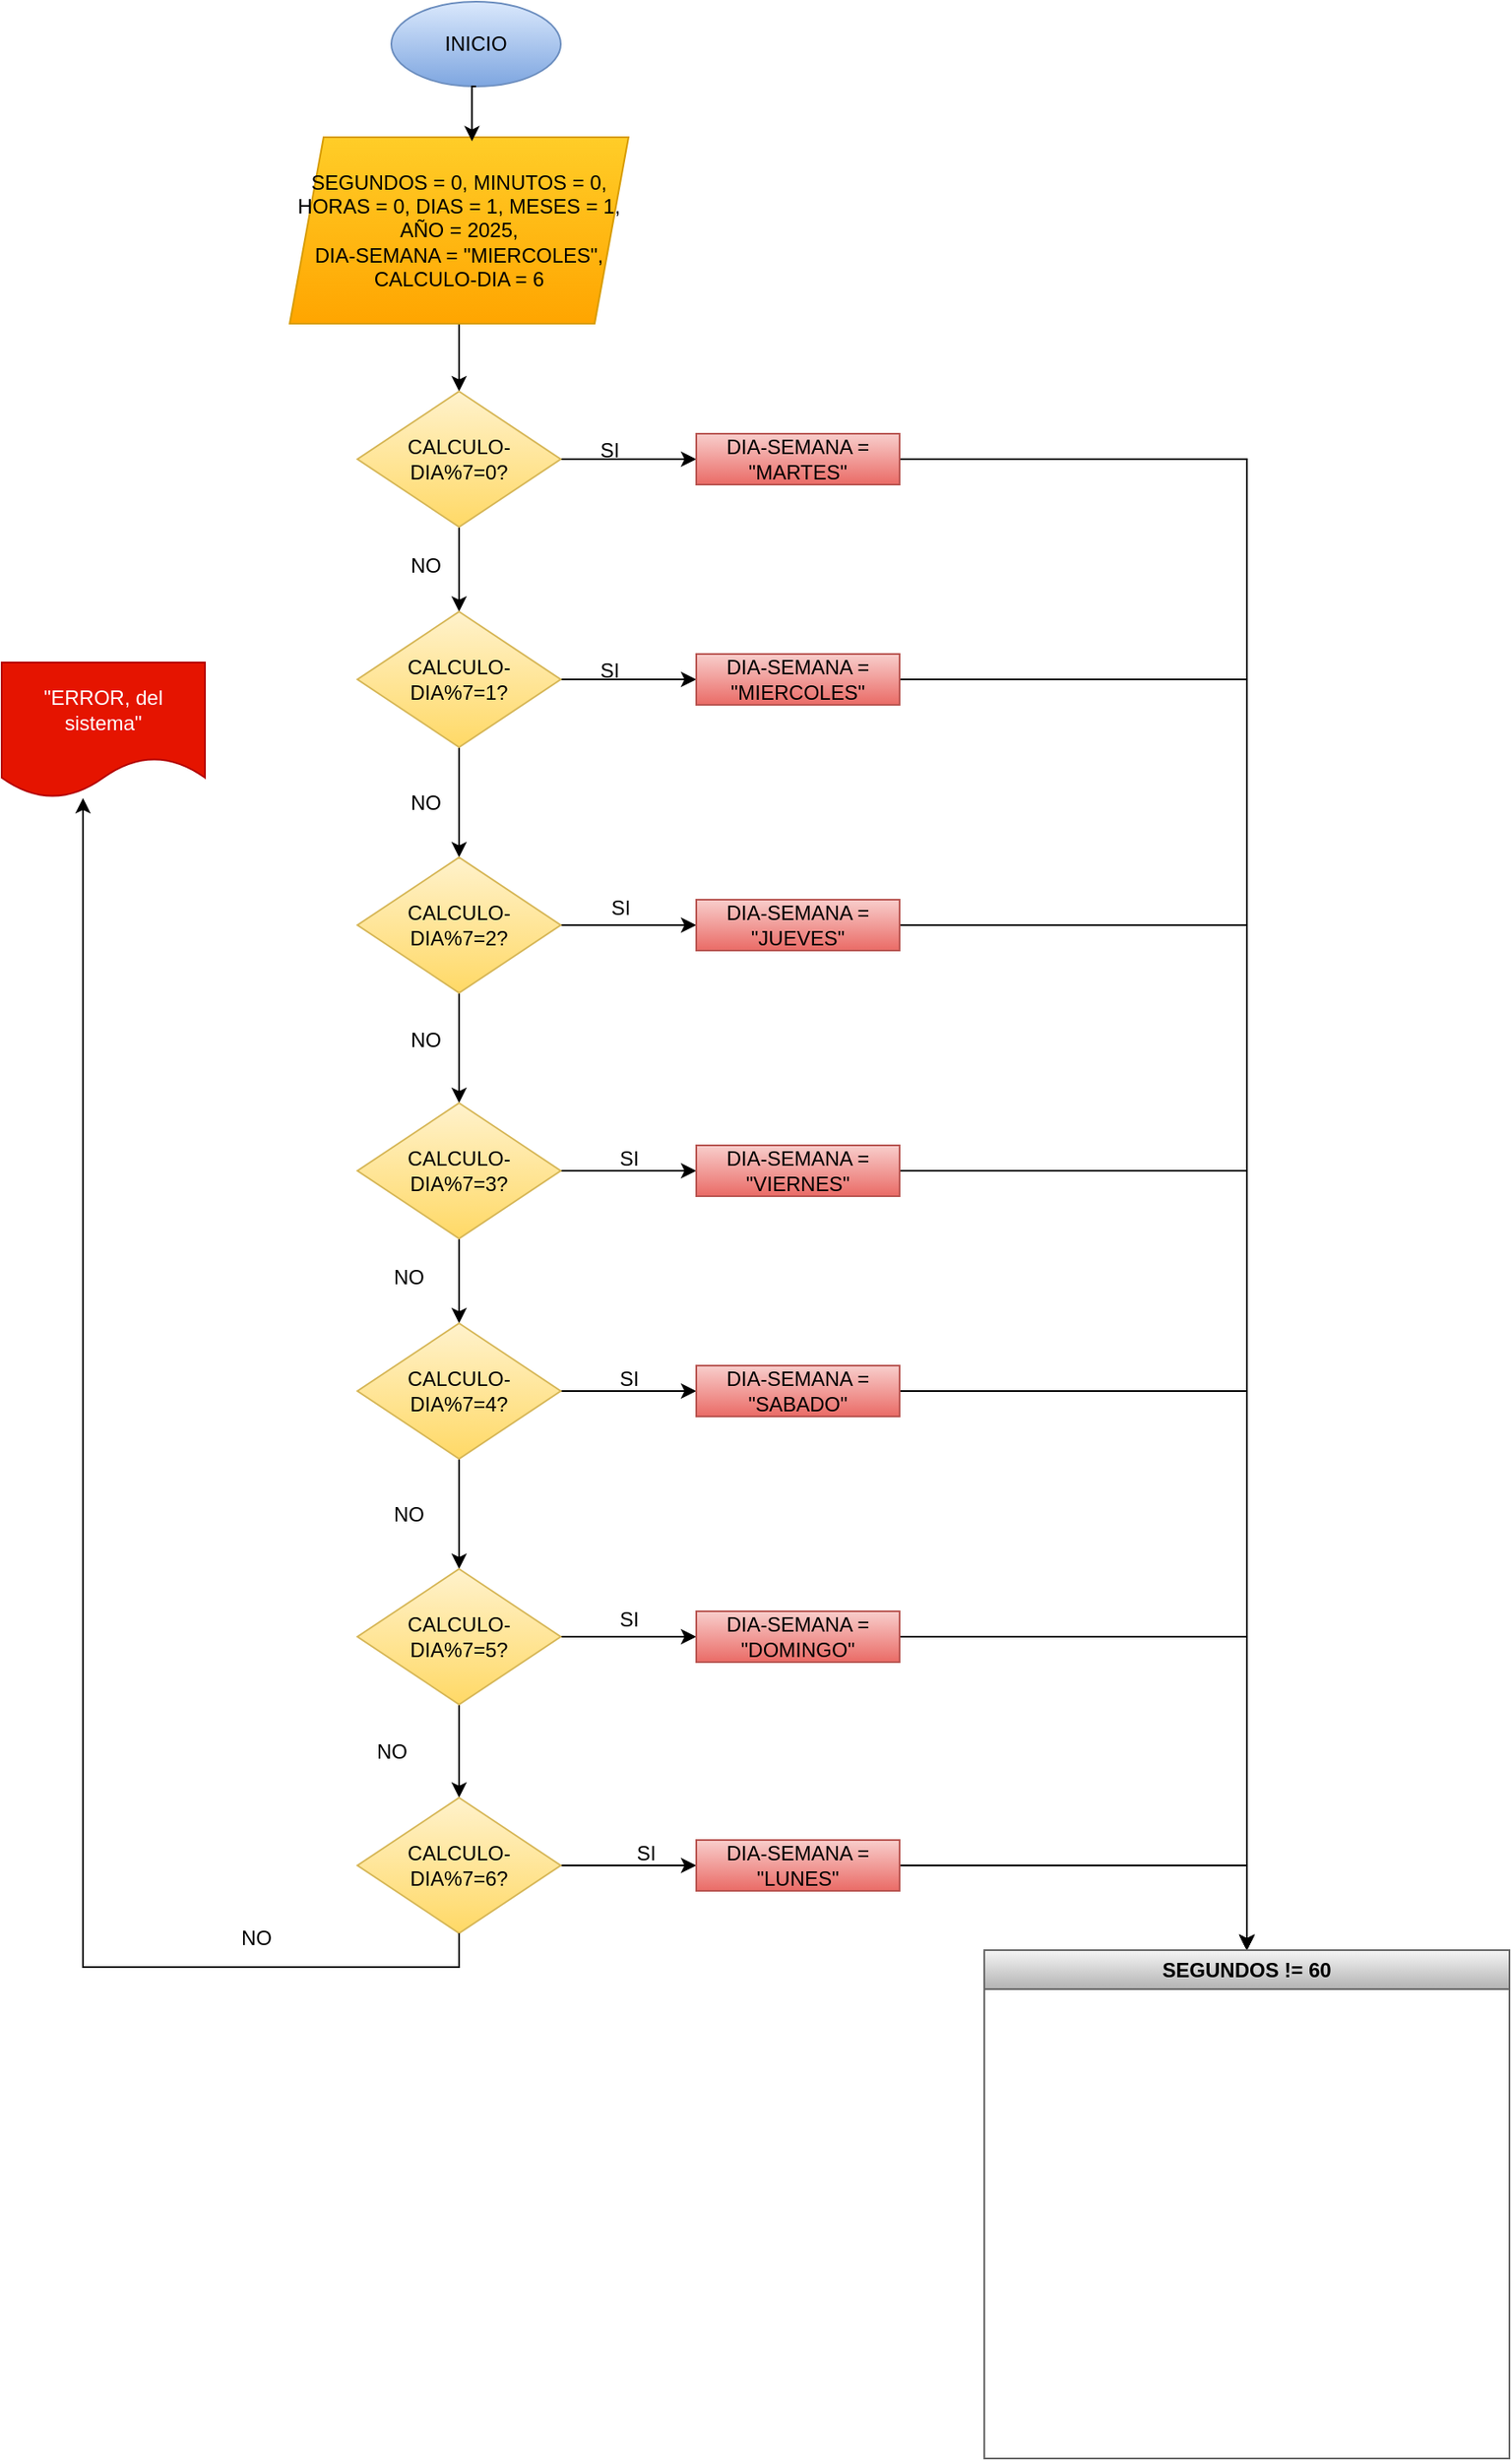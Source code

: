 <mxfile version="26.1.1">
  <diagram name="Página-1" id="ssY0a-lsV6pVMud-pwid">
    <mxGraphModel dx="2514" dy="1240" grid="1" gridSize="10" guides="1" tooltips="1" connect="1" arrows="1" fold="1" page="1" pageScale="1" pageWidth="827" pageHeight="1169" math="0" shadow="0">
      <root>
        <mxCell id="0" />
        <mxCell id="1" parent="0" />
        <mxCell id="2XEeb3x4QMcPgkgz6Vr9-1" value="INICIO" style="ellipse;whiteSpace=wrap;html=1;fillColor=#dae8fc;gradientColor=#7ea6e0;strokeColor=#6c8ebf;" vertex="1" parent="1">
          <mxGeometry x="350" y="40" width="100" height="50" as="geometry" />
        </mxCell>
        <mxCell id="2XEeb3x4QMcPgkgz6Vr9-38" style="edgeStyle=orthogonalEdgeStyle;rounded=0;orthogonalLoop=1;jettySize=auto;html=1;exitX=0.5;exitY=1;exitDx=0;exitDy=0;entryX=0.5;entryY=0;entryDx=0;entryDy=0;" edge="1" parent="1" source="2XEeb3x4QMcPgkgz6Vr9-2" target="2XEeb3x4QMcPgkgz6Vr9-7">
          <mxGeometry relative="1" as="geometry" />
        </mxCell>
        <mxCell id="2XEeb3x4QMcPgkgz6Vr9-2" value="SEGUNDOS = 0, MINUTOS = 0, HORAS = 0, DIAS = 1, MESES = 1, AÑO = 2025,&lt;div&gt;DIA-SEMANA = &quot;MIERCOLES&quot;, CALCULO-DIA = 6&lt;/div&gt;" style="shape=parallelogram;perimeter=parallelogramPerimeter;whiteSpace=wrap;html=1;fixedSize=1;fillColor=#ffcd28;gradientColor=#ffa500;strokeColor=#d79b00;" vertex="1" parent="1">
          <mxGeometry x="290" y="120" width="200" height="110" as="geometry" />
        </mxCell>
        <mxCell id="2XEeb3x4QMcPgkgz6Vr9-21" style="edgeStyle=orthogonalEdgeStyle;rounded=0;orthogonalLoop=1;jettySize=auto;html=1;exitX=1;exitY=0.5;exitDx=0;exitDy=0;entryX=0;entryY=0.5;entryDx=0;entryDy=0;" edge="1" parent="1" source="2XEeb3x4QMcPgkgz6Vr9-7" target="2XEeb3x4QMcPgkgz6Vr9-13">
          <mxGeometry relative="1" as="geometry" />
        </mxCell>
        <mxCell id="2XEeb3x4QMcPgkgz6Vr9-39" style="edgeStyle=orthogonalEdgeStyle;rounded=0;orthogonalLoop=1;jettySize=auto;html=1;entryX=0.5;entryY=0;entryDx=0;entryDy=0;" edge="1" parent="1" source="2XEeb3x4QMcPgkgz6Vr9-7" target="2XEeb3x4QMcPgkgz6Vr9-8">
          <mxGeometry relative="1" as="geometry" />
        </mxCell>
        <mxCell id="2XEeb3x4QMcPgkgz6Vr9-7" value="CALCULO-DIA%7=0?" style="rhombus;whiteSpace=wrap;html=1;fillColor=#fff2cc;gradientColor=#ffd966;strokeColor=#d6b656;" vertex="1" parent="1">
          <mxGeometry x="330" y="270" width="120" height="80" as="geometry" />
        </mxCell>
        <mxCell id="2XEeb3x4QMcPgkgz6Vr9-22" style="edgeStyle=orthogonalEdgeStyle;rounded=0;orthogonalLoop=1;jettySize=auto;html=1;exitX=1;exitY=0.5;exitDx=0;exitDy=0;entryX=0;entryY=0.5;entryDx=0;entryDy=0;" edge="1" parent="1" source="2XEeb3x4QMcPgkgz6Vr9-8" target="2XEeb3x4QMcPgkgz6Vr9-14">
          <mxGeometry relative="1" as="geometry" />
        </mxCell>
        <mxCell id="2XEeb3x4QMcPgkgz6Vr9-40" style="edgeStyle=orthogonalEdgeStyle;rounded=0;orthogonalLoop=1;jettySize=auto;html=1;exitX=0.5;exitY=1;exitDx=0;exitDy=0;entryX=0.5;entryY=0;entryDx=0;entryDy=0;" edge="1" parent="1" source="2XEeb3x4QMcPgkgz6Vr9-8" target="2XEeb3x4QMcPgkgz6Vr9-9">
          <mxGeometry relative="1" as="geometry">
            <mxPoint x="380" y="510" as="targetPoint" />
          </mxGeometry>
        </mxCell>
        <mxCell id="2XEeb3x4QMcPgkgz6Vr9-8" value="CALCULO-DIA%7=1?" style="rhombus;whiteSpace=wrap;html=1;fillColor=#fff2cc;gradientColor=#ffd966;strokeColor=#d6b656;" vertex="1" parent="1">
          <mxGeometry x="330" y="400" width="120" height="80" as="geometry" />
        </mxCell>
        <mxCell id="2XEeb3x4QMcPgkgz6Vr9-23" style="edgeStyle=orthogonalEdgeStyle;rounded=0;orthogonalLoop=1;jettySize=auto;html=1;exitX=1;exitY=0.5;exitDx=0;exitDy=0;entryX=0;entryY=0.5;entryDx=0;entryDy=0;" edge="1" parent="1" source="2XEeb3x4QMcPgkgz6Vr9-9" target="2XEeb3x4QMcPgkgz6Vr9-15">
          <mxGeometry relative="1" as="geometry">
            <mxPoint x="510" y="585" as="targetPoint" />
          </mxGeometry>
        </mxCell>
        <mxCell id="2XEeb3x4QMcPgkgz6Vr9-41" style="edgeStyle=orthogonalEdgeStyle;rounded=0;orthogonalLoop=1;jettySize=auto;html=1;exitX=0.5;exitY=1;exitDx=0;exitDy=0;entryX=0.5;entryY=0;entryDx=0;entryDy=0;" edge="1" parent="1" source="2XEeb3x4QMcPgkgz6Vr9-9" target="2XEeb3x4QMcPgkgz6Vr9-10">
          <mxGeometry relative="1" as="geometry" />
        </mxCell>
        <mxCell id="2XEeb3x4QMcPgkgz6Vr9-9" value="CALCULO-DIA%7=2?" style="rhombus;whiteSpace=wrap;html=1;fillColor=#fff2cc;gradientColor=#ffd966;strokeColor=#d6b656;" vertex="1" parent="1">
          <mxGeometry x="330" y="545" width="120" height="80" as="geometry" />
        </mxCell>
        <mxCell id="2XEeb3x4QMcPgkgz6Vr9-24" style="edgeStyle=orthogonalEdgeStyle;rounded=0;orthogonalLoop=1;jettySize=auto;html=1;exitX=1;exitY=0.5;exitDx=0;exitDy=0;entryX=0;entryY=0.5;entryDx=0;entryDy=0;" edge="1" parent="1" source="2XEeb3x4QMcPgkgz6Vr9-10" target="2XEeb3x4QMcPgkgz6Vr9-16">
          <mxGeometry relative="1" as="geometry">
            <mxPoint x="520" y="730.333" as="targetPoint" />
          </mxGeometry>
        </mxCell>
        <mxCell id="2XEeb3x4QMcPgkgz6Vr9-42" style="edgeStyle=orthogonalEdgeStyle;rounded=0;orthogonalLoop=1;jettySize=auto;html=1;exitX=0.5;exitY=1;exitDx=0;exitDy=0;entryX=0.5;entryY=0;entryDx=0;entryDy=0;" edge="1" parent="1" source="2XEeb3x4QMcPgkgz6Vr9-10" target="2XEeb3x4QMcPgkgz6Vr9-11">
          <mxGeometry relative="1" as="geometry" />
        </mxCell>
        <mxCell id="2XEeb3x4QMcPgkgz6Vr9-10" value="CALCULO-DIA%7=3?" style="rhombus;whiteSpace=wrap;html=1;fillColor=#fff2cc;gradientColor=#ffd966;strokeColor=#d6b656;" vertex="1" parent="1">
          <mxGeometry x="330" y="690" width="120" height="80" as="geometry" />
        </mxCell>
        <mxCell id="2XEeb3x4QMcPgkgz6Vr9-25" style="edgeStyle=orthogonalEdgeStyle;rounded=0;orthogonalLoop=1;jettySize=auto;html=1;exitX=1;exitY=0.5;exitDx=0;exitDy=0;" edge="1" parent="1" source="2XEeb3x4QMcPgkgz6Vr9-11" target="2XEeb3x4QMcPgkgz6Vr9-17">
          <mxGeometry relative="1" as="geometry" />
        </mxCell>
        <mxCell id="2XEeb3x4QMcPgkgz6Vr9-43" style="edgeStyle=orthogonalEdgeStyle;rounded=0;orthogonalLoop=1;jettySize=auto;html=1;exitX=0.5;exitY=1;exitDx=0;exitDy=0;entryX=0.5;entryY=0;entryDx=0;entryDy=0;" edge="1" parent="1" source="2XEeb3x4QMcPgkgz6Vr9-11" target="2XEeb3x4QMcPgkgz6Vr9-12">
          <mxGeometry relative="1" as="geometry" />
        </mxCell>
        <mxCell id="2XEeb3x4QMcPgkgz6Vr9-11" value="CALCULO-DIA%7=4?" style="rhombus;whiteSpace=wrap;html=1;fillColor=#fff2cc;gradientColor=#ffd966;strokeColor=#d6b656;" vertex="1" parent="1">
          <mxGeometry x="330" y="820" width="120" height="80" as="geometry" />
        </mxCell>
        <mxCell id="2XEeb3x4QMcPgkgz6Vr9-26" style="edgeStyle=orthogonalEdgeStyle;rounded=0;orthogonalLoop=1;jettySize=auto;html=1;exitX=1;exitY=0.5;exitDx=0;exitDy=0;entryX=0;entryY=0.5;entryDx=0;entryDy=0;" edge="1" parent="1" source="2XEeb3x4QMcPgkgz6Vr9-12" target="2XEeb3x4QMcPgkgz6Vr9-18">
          <mxGeometry relative="1" as="geometry" />
        </mxCell>
        <mxCell id="2XEeb3x4QMcPgkgz6Vr9-44" style="edgeStyle=orthogonalEdgeStyle;rounded=0;orthogonalLoop=1;jettySize=auto;html=1;exitX=0.5;exitY=1;exitDx=0;exitDy=0;entryX=0.5;entryY=0;entryDx=0;entryDy=0;entryPerimeter=0;" edge="1" parent="1" source="2XEeb3x4QMcPgkgz6Vr9-12" target="2XEeb3x4QMcPgkgz6Vr9-19">
          <mxGeometry relative="1" as="geometry" />
        </mxCell>
        <mxCell id="2XEeb3x4QMcPgkgz6Vr9-12" value="CALCULO-DIA%7=5?" style="rhombus;whiteSpace=wrap;html=1;fillColor=#fff2cc;gradientColor=#ffd966;strokeColor=#d6b656;" vertex="1" parent="1">
          <mxGeometry x="330" y="965" width="120" height="80" as="geometry" />
        </mxCell>
        <mxCell id="2XEeb3x4QMcPgkgz6Vr9-57" style="edgeStyle=orthogonalEdgeStyle;rounded=0;orthogonalLoop=1;jettySize=auto;html=1;exitX=1;exitY=0.5;exitDx=0;exitDy=0;entryX=0.5;entryY=0;entryDx=0;entryDy=0;" edge="1" parent="1" source="2XEeb3x4QMcPgkgz6Vr9-13" target="2XEeb3x4QMcPgkgz6Vr9-56">
          <mxGeometry relative="1" as="geometry" />
        </mxCell>
        <mxCell id="2XEeb3x4QMcPgkgz6Vr9-13" value="DIA-SEMANA = &quot;MARTES&quot;" style="rounded=0;whiteSpace=wrap;html=1;fillColor=#f8cecc;gradientColor=#ea6b66;strokeColor=#b85450;" vertex="1" parent="1">
          <mxGeometry x="530" y="295" width="120" height="30" as="geometry" />
        </mxCell>
        <mxCell id="2XEeb3x4QMcPgkgz6Vr9-64" style="edgeStyle=orthogonalEdgeStyle;rounded=0;orthogonalLoop=1;jettySize=auto;html=1;exitX=1;exitY=0.5;exitDx=0;exitDy=0;entryX=0.5;entryY=0;entryDx=0;entryDy=0;" edge="1" parent="1" source="2XEeb3x4QMcPgkgz6Vr9-14" target="2XEeb3x4QMcPgkgz6Vr9-56">
          <mxGeometry relative="1" as="geometry" />
        </mxCell>
        <mxCell id="2XEeb3x4QMcPgkgz6Vr9-14" value="DIA-SEMANA = &quot;MIERCOLES&quot;" style="rounded=0;whiteSpace=wrap;html=1;fillColor=#f8cecc;gradientColor=#ea6b66;strokeColor=#b85450;" vertex="1" parent="1">
          <mxGeometry x="530" y="425" width="120" height="30" as="geometry" />
        </mxCell>
        <mxCell id="2XEeb3x4QMcPgkgz6Vr9-65" style="edgeStyle=orthogonalEdgeStyle;rounded=0;orthogonalLoop=1;jettySize=auto;html=1;exitX=1;exitY=0.5;exitDx=0;exitDy=0;entryX=0.5;entryY=0;entryDx=0;entryDy=0;" edge="1" parent="1" source="2XEeb3x4QMcPgkgz6Vr9-15" target="2XEeb3x4QMcPgkgz6Vr9-56">
          <mxGeometry relative="1" as="geometry" />
        </mxCell>
        <mxCell id="2XEeb3x4QMcPgkgz6Vr9-15" value="DIA-SEMANA = &quot;JUEVES&quot;" style="rounded=0;whiteSpace=wrap;html=1;fillColor=#f8cecc;gradientColor=#ea6b66;strokeColor=#b85450;" vertex="1" parent="1">
          <mxGeometry x="530" y="570" width="120" height="30" as="geometry" />
        </mxCell>
        <mxCell id="2XEeb3x4QMcPgkgz6Vr9-62" style="edgeStyle=orthogonalEdgeStyle;rounded=0;orthogonalLoop=1;jettySize=auto;html=1;exitX=1;exitY=0.5;exitDx=0;exitDy=0;entryX=0.5;entryY=0;entryDx=0;entryDy=0;" edge="1" parent="1" source="2XEeb3x4QMcPgkgz6Vr9-16" target="2XEeb3x4QMcPgkgz6Vr9-56">
          <mxGeometry relative="1" as="geometry">
            <mxPoint x="860" y="1170" as="targetPoint" />
          </mxGeometry>
        </mxCell>
        <mxCell id="2XEeb3x4QMcPgkgz6Vr9-16" value="DIA-SEMANA = &quot;VIERNES&quot;" style="rounded=0;whiteSpace=wrap;html=1;fillColor=#f8cecc;gradientColor=#ea6b66;strokeColor=#b85450;" vertex="1" parent="1">
          <mxGeometry x="530" y="715" width="120" height="30" as="geometry" />
        </mxCell>
        <mxCell id="2XEeb3x4QMcPgkgz6Vr9-61" style="edgeStyle=orthogonalEdgeStyle;rounded=0;orthogonalLoop=1;jettySize=auto;html=1;exitX=1;exitY=0.5;exitDx=0;exitDy=0;" edge="1" parent="1" source="2XEeb3x4QMcPgkgz6Vr9-17" target="2XEeb3x4QMcPgkgz6Vr9-56">
          <mxGeometry relative="1" as="geometry">
            <mxPoint x="860" y="1180" as="targetPoint" />
          </mxGeometry>
        </mxCell>
        <mxCell id="2XEeb3x4QMcPgkgz6Vr9-17" value="DIA-SEMANA = &quot;SABADO&quot;" style="rounded=0;whiteSpace=wrap;html=1;fillColor=#f8cecc;gradientColor=#ea6b66;strokeColor=#b85450;" vertex="1" parent="1">
          <mxGeometry x="530" y="845" width="120" height="30" as="geometry" />
        </mxCell>
        <mxCell id="2XEeb3x4QMcPgkgz6Vr9-59" style="edgeStyle=orthogonalEdgeStyle;rounded=0;orthogonalLoop=1;jettySize=auto;html=1;exitX=1;exitY=0.5;exitDx=0;exitDy=0;entryX=0.5;entryY=0;entryDx=0;entryDy=0;" edge="1" parent="1" source="2XEeb3x4QMcPgkgz6Vr9-18" target="2XEeb3x4QMcPgkgz6Vr9-56">
          <mxGeometry relative="1" as="geometry">
            <mxPoint x="850" y="1005" as="targetPoint" />
          </mxGeometry>
        </mxCell>
        <mxCell id="2XEeb3x4QMcPgkgz6Vr9-18" value="DIA-SEMANA = &quot;DOMINGO&quot;" style="rounded=0;whiteSpace=wrap;html=1;fillColor=#f8cecc;gradientColor=#ea6b66;strokeColor=#b85450;" vertex="1" parent="1">
          <mxGeometry x="530" y="990" width="120" height="30" as="geometry" />
        </mxCell>
        <mxCell id="2XEeb3x4QMcPgkgz6Vr9-27" style="edgeStyle=orthogonalEdgeStyle;rounded=0;orthogonalLoop=1;jettySize=auto;html=1;exitX=1;exitY=0.5;exitDx=0;exitDy=0;entryX=0;entryY=0.5;entryDx=0;entryDy=0;" edge="1" parent="1" source="2XEeb3x4QMcPgkgz6Vr9-19" target="2XEeb3x4QMcPgkgz6Vr9-20">
          <mxGeometry relative="1" as="geometry">
            <mxPoint x="500" y="1150" as="targetPoint" />
          </mxGeometry>
        </mxCell>
        <mxCell id="2XEeb3x4QMcPgkgz6Vr9-19" value="CALCULO-DIA%7=6?" style="rhombus;whiteSpace=wrap;html=1;fillColor=#fff2cc;gradientColor=#ffd966;strokeColor=#d6b656;" vertex="1" parent="1">
          <mxGeometry x="330" y="1100" width="120" height="80" as="geometry" />
        </mxCell>
        <mxCell id="2XEeb3x4QMcPgkgz6Vr9-58" style="edgeStyle=orthogonalEdgeStyle;rounded=0;orthogonalLoop=1;jettySize=auto;html=1;exitX=1;exitY=0.5;exitDx=0;exitDy=0;entryX=0.5;entryY=0;entryDx=0;entryDy=0;" edge="1" parent="1" source="2XEeb3x4QMcPgkgz6Vr9-20" target="2XEeb3x4QMcPgkgz6Vr9-56">
          <mxGeometry relative="1" as="geometry">
            <mxPoint x="850" y="1140" as="targetPoint" />
          </mxGeometry>
        </mxCell>
        <mxCell id="2XEeb3x4QMcPgkgz6Vr9-20" value="DIA-SEMANA = &quot;LUNES&quot;" style="rounded=0;whiteSpace=wrap;html=1;fillColor=#f8cecc;gradientColor=#ea6b66;strokeColor=#b85450;" vertex="1" parent="1">
          <mxGeometry x="530" y="1125" width="120" height="30" as="geometry" />
        </mxCell>
        <mxCell id="2XEeb3x4QMcPgkgz6Vr9-29" value="SI" style="text;html=1;align=center;verticalAlign=middle;whiteSpace=wrap;rounded=0;" vertex="1" parent="1">
          <mxGeometry x="448.5" y="290" width="60" height="30" as="geometry" />
        </mxCell>
        <mxCell id="2XEeb3x4QMcPgkgz6Vr9-30" value="SI" style="text;html=1;align=center;verticalAlign=middle;whiteSpace=wrap;rounded=0;" vertex="1" parent="1">
          <mxGeometry x="448.5" y="420" width="60" height="30" as="geometry" />
        </mxCell>
        <mxCell id="2XEeb3x4QMcPgkgz6Vr9-32" value="SI" style="text;html=1;align=center;verticalAlign=middle;resizable=0;points=[];autosize=1;strokeColor=none;fillColor=none;" vertex="1" parent="1">
          <mxGeometry x="470" y="560" width="30" height="30" as="geometry" />
        </mxCell>
        <mxCell id="2XEeb3x4QMcPgkgz6Vr9-33" value="SI" style="text;html=1;align=center;verticalAlign=middle;resizable=0;points=[];autosize=1;strokeColor=none;fillColor=none;" vertex="1" parent="1">
          <mxGeometry x="475" y="708" width="30" height="30" as="geometry" />
        </mxCell>
        <mxCell id="2XEeb3x4QMcPgkgz6Vr9-34" value="SI" style="text;html=1;align=center;verticalAlign=middle;resizable=0;points=[];autosize=1;strokeColor=none;fillColor=none;" vertex="1" parent="1">
          <mxGeometry x="475" y="838" width="30" height="30" as="geometry" />
        </mxCell>
        <mxCell id="2XEeb3x4QMcPgkgz6Vr9-35" value="SI" style="text;html=1;align=center;verticalAlign=middle;resizable=0;points=[];autosize=1;strokeColor=none;fillColor=none;" vertex="1" parent="1">
          <mxGeometry x="475" y="980" width="30" height="30" as="geometry" />
        </mxCell>
        <mxCell id="2XEeb3x4QMcPgkgz6Vr9-36" value="SI" style="text;html=1;align=center;verticalAlign=middle;resizable=0;points=[];autosize=1;strokeColor=none;fillColor=none;" vertex="1" parent="1">
          <mxGeometry x="485" y="1118" width="30" height="30" as="geometry" />
        </mxCell>
        <mxCell id="2XEeb3x4QMcPgkgz6Vr9-37" style="edgeStyle=orthogonalEdgeStyle;rounded=0;orthogonalLoop=1;jettySize=auto;html=1;exitX=0.5;exitY=1;exitDx=0;exitDy=0;entryX=0.538;entryY=0.022;entryDx=0;entryDy=0;entryPerimeter=0;" edge="1" parent="1" source="2XEeb3x4QMcPgkgz6Vr9-1" target="2XEeb3x4QMcPgkgz6Vr9-2">
          <mxGeometry relative="1" as="geometry" />
        </mxCell>
        <mxCell id="2XEeb3x4QMcPgkgz6Vr9-45" value="NO" style="text;html=1;align=center;verticalAlign=middle;resizable=0;points=[];autosize=1;strokeColor=none;fillColor=none;" vertex="1" parent="1">
          <mxGeometry x="350" y="358" width="40" height="30" as="geometry" />
        </mxCell>
        <mxCell id="2XEeb3x4QMcPgkgz6Vr9-46" value="NO" style="text;html=1;align=center;verticalAlign=middle;resizable=0;points=[];autosize=1;strokeColor=none;fillColor=none;" vertex="1" parent="1">
          <mxGeometry x="350" y="498" width="40" height="30" as="geometry" />
        </mxCell>
        <mxCell id="2XEeb3x4QMcPgkgz6Vr9-47" value="NO" style="text;html=1;align=center;verticalAlign=middle;resizable=0;points=[];autosize=1;strokeColor=none;fillColor=none;" vertex="1" parent="1">
          <mxGeometry x="350" y="638" width="40" height="30" as="geometry" />
        </mxCell>
        <mxCell id="2XEeb3x4QMcPgkgz6Vr9-48" value="NO" style="text;html=1;align=center;verticalAlign=middle;resizable=0;points=[];autosize=1;strokeColor=none;fillColor=none;" vertex="1" parent="1">
          <mxGeometry x="340" y="778" width="40" height="30" as="geometry" />
        </mxCell>
        <mxCell id="2XEeb3x4QMcPgkgz6Vr9-49" value="NO" style="text;html=1;align=center;verticalAlign=middle;resizable=0;points=[];autosize=1;strokeColor=none;fillColor=none;" vertex="1" parent="1">
          <mxGeometry x="340" y="918" width="40" height="30" as="geometry" />
        </mxCell>
        <mxCell id="2XEeb3x4QMcPgkgz6Vr9-50" value="NO" style="text;html=1;align=center;verticalAlign=middle;resizable=0;points=[];autosize=1;strokeColor=none;fillColor=none;" vertex="1" parent="1">
          <mxGeometry x="330" y="1058" width="40" height="30" as="geometry" />
        </mxCell>
        <mxCell id="2XEeb3x4QMcPgkgz6Vr9-53" value="NO" style="text;html=1;align=center;verticalAlign=middle;resizable=0;points=[];autosize=1;strokeColor=none;fillColor=none;" vertex="1" parent="1">
          <mxGeometry x="250" y="1168" width="40" height="30" as="geometry" />
        </mxCell>
        <mxCell id="2XEeb3x4QMcPgkgz6Vr9-54" value="&quot;ERROR, del sistema&quot;" style="shape=document;whiteSpace=wrap;html=1;boundedLbl=1;fillColor=#e51400;fontColor=#ffffff;strokeColor=#B20000;" vertex="1" parent="1">
          <mxGeometry x="120" y="430" width="120" height="80" as="geometry" />
        </mxCell>
        <mxCell id="2XEeb3x4QMcPgkgz6Vr9-55" style="edgeStyle=orthogonalEdgeStyle;rounded=0;orthogonalLoop=1;jettySize=auto;html=1;exitX=0.5;exitY=1;exitDx=0;exitDy=0;entryX=0.4;entryY=1;entryDx=0;entryDy=0;entryPerimeter=0;" edge="1" parent="1" source="2XEeb3x4QMcPgkgz6Vr9-19" target="2XEeb3x4QMcPgkgz6Vr9-54">
          <mxGeometry relative="1" as="geometry" />
        </mxCell>
        <mxCell id="2XEeb3x4QMcPgkgz6Vr9-56" value="SEGUNDOS != 60" style="swimlane;whiteSpace=wrap;html=1;fillColor=#f5f5f5;gradientColor=#b3b3b3;strokeColor=#666666;" vertex="1" parent="1">
          <mxGeometry x="700" y="1190" width="310" height="300" as="geometry" />
        </mxCell>
      </root>
    </mxGraphModel>
  </diagram>
</mxfile>

